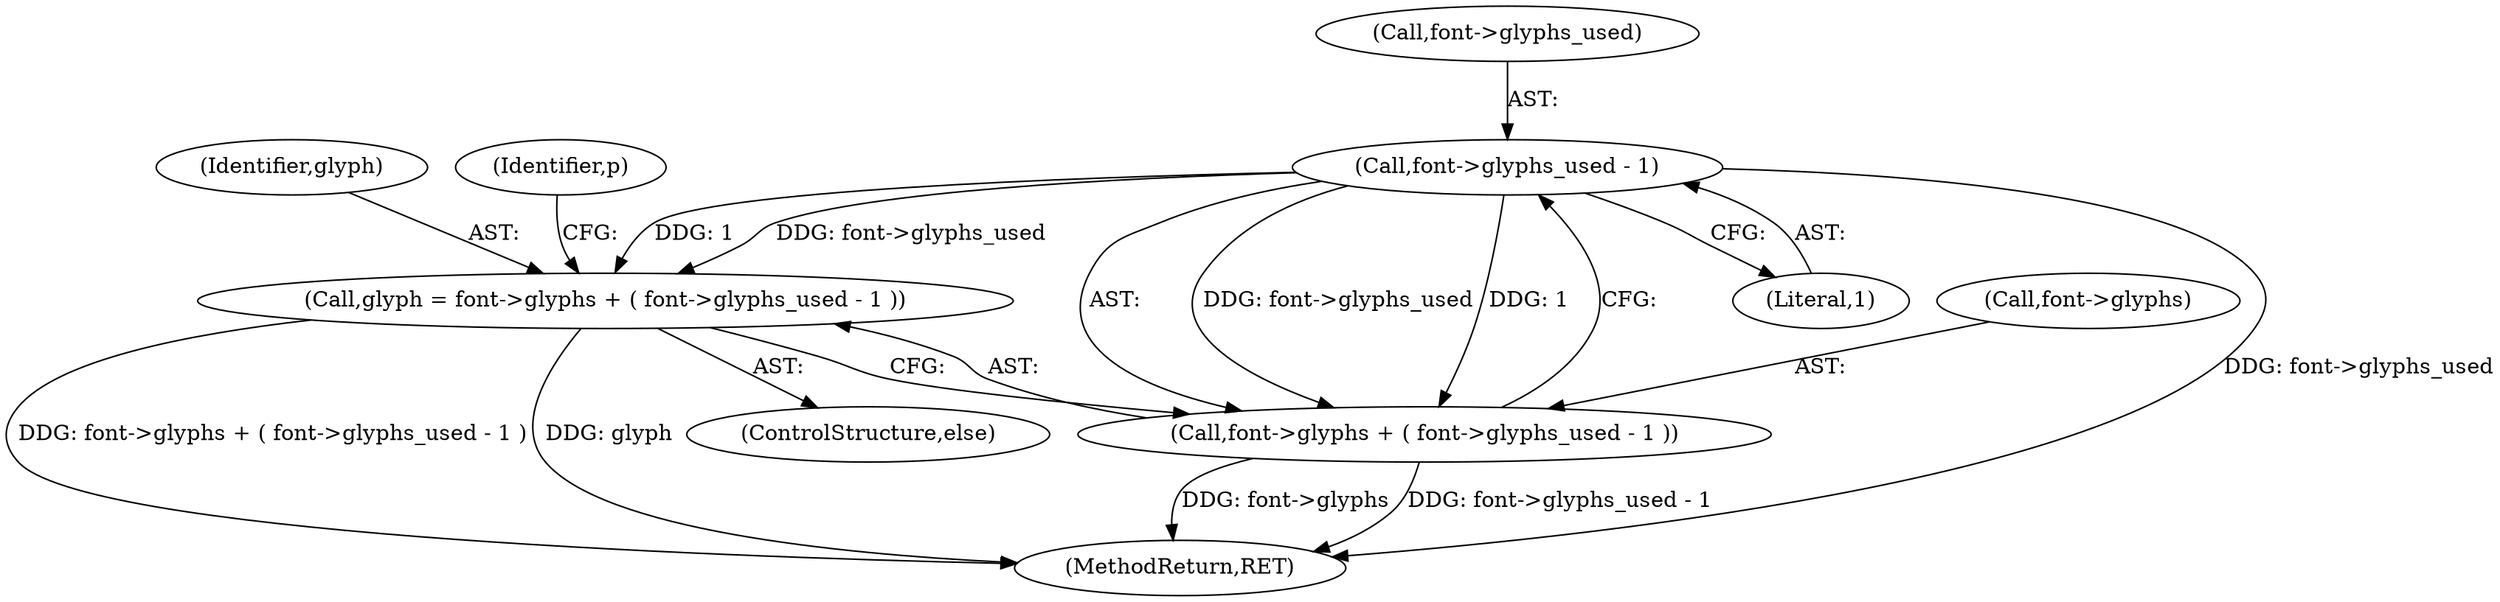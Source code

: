digraph "0_savannah_7f2e4f4f553f6836be7683f66226afac3fa979b8@pointer" {
"1000801" [label="(Call,font->glyphs_used - 1)"];
"1000795" [label="(Call,glyph = font->glyphs + ( font->glyphs_used - 1 ))"];
"1000797" [label="(Call,font->glyphs + ( font->glyphs_used - 1 ))"];
"1000805" [label="(Literal,1)"];
"1000802" [label="(Call,font->glyphs_used)"];
"1001562" [label="(MethodReturn,RET)"];
"1000798" [label="(Call,font->glyphs)"];
"1000796" [label="(Identifier,glyph)"];
"1000794" [label="(ControlStructure,else)"];
"1000801" [label="(Call,font->glyphs_used - 1)"];
"1000809" [label="(Identifier,p)"];
"1000795" [label="(Call,glyph = font->glyphs + ( font->glyphs_used - 1 ))"];
"1000797" [label="(Call,font->glyphs + ( font->glyphs_used - 1 ))"];
"1000801" -> "1000797"  [label="AST: "];
"1000801" -> "1000805"  [label="CFG: "];
"1000802" -> "1000801"  [label="AST: "];
"1000805" -> "1000801"  [label="AST: "];
"1000797" -> "1000801"  [label="CFG: "];
"1000801" -> "1001562"  [label="DDG: font->glyphs_used"];
"1000801" -> "1000795"  [label="DDG: font->glyphs_used"];
"1000801" -> "1000795"  [label="DDG: 1"];
"1000801" -> "1000797"  [label="DDG: font->glyphs_used"];
"1000801" -> "1000797"  [label="DDG: 1"];
"1000795" -> "1000794"  [label="AST: "];
"1000795" -> "1000797"  [label="CFG: "];
"1000796" -> "1000795"  [label="AST: "];
"1000797" -> "1000795"  [label="AST: "];
"1000809" -> "1000795"  [label="CFG: "];
"1000795" -> "1001562"  [label="DDG: glyph"];
"1000795" -> "1001562"  [label="DDG: font->glyphs + ( font->glyphs_used - 1 )"];
"1000798" -> "1000797"  [label="AST: "];
"1000797" -> "1001562"  [label="DDG: font->glyphs"];
"1000797" -> "1001562"  [label="DDG: font->glyphs_used - 1"];
}
